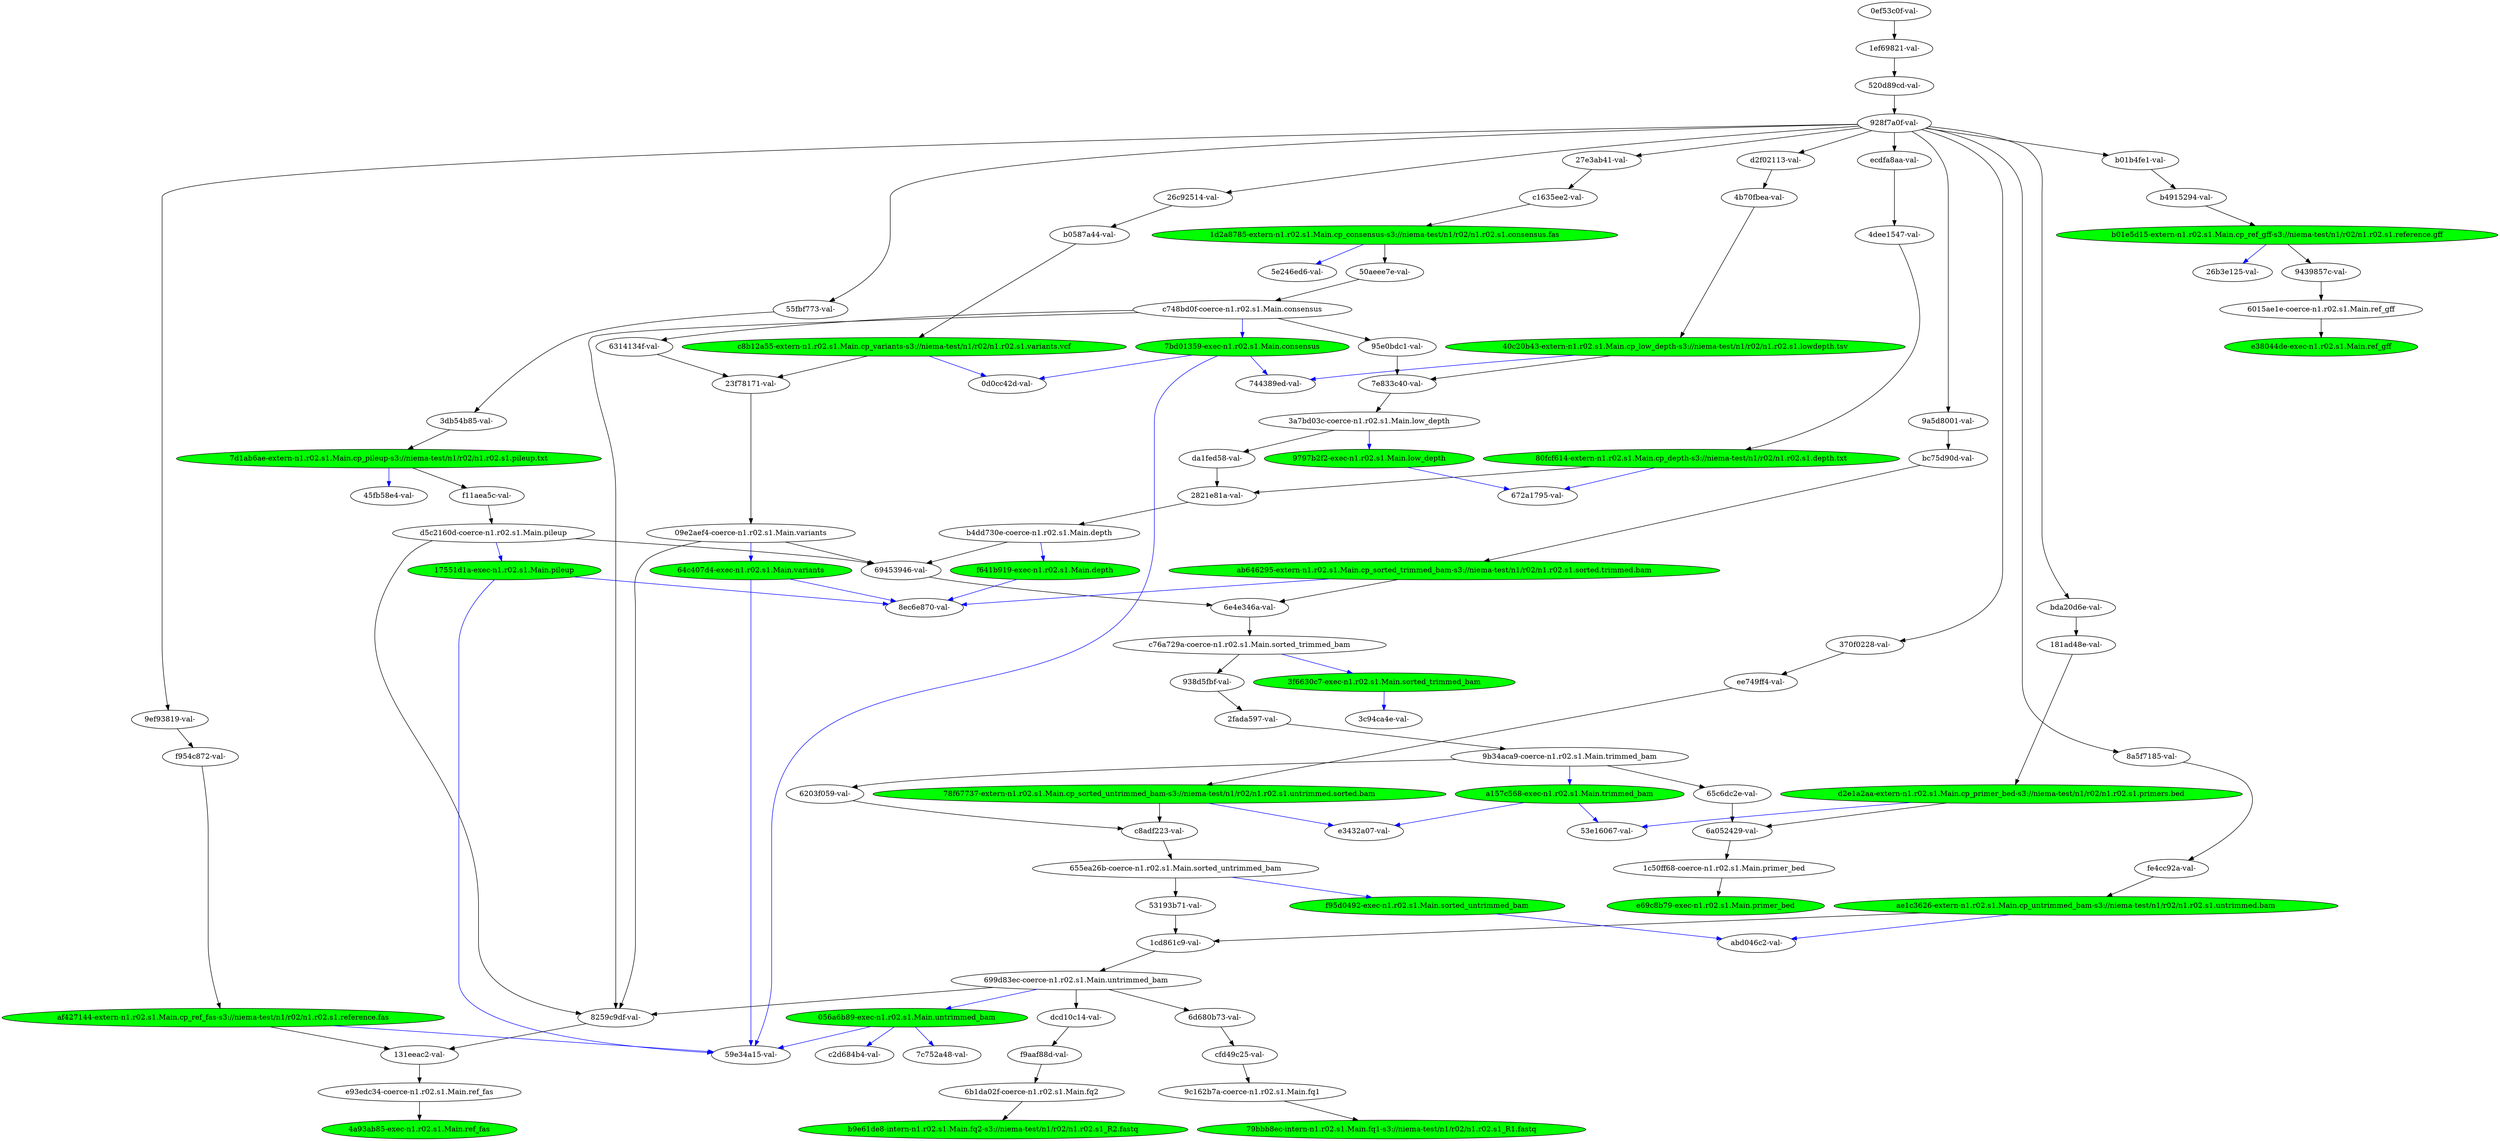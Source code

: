 strict digraph "reflow flowgraph sha256:7e8dd1be6801f5d90e333d08a10b24f2f5e644f047c370cbe9f96bed0d340e93" {
// Node definitions.
"056a6b89-exec-n1.r02.s1.Main.untrimmed_bam" [
fillcolor=green
style=filled
];
"09e2aef4-coerce-n1.r02.s1.Main.variants";
"0d0cc42d-val-";
"0ef53c0f-val-";
"131eeac2-val-";
"17551d1a-exec-n1.r02.s1.Main.pileup" [
fillcolor=green
style=filled
];
"181ad48e-val-";
"1c50ff68-coerce-n1.r02.s1.Main.primer_bed";
"1cd861c9-val-";
"1d2a8785-extern-n1.r02.s1.Main.cp_consensus-s3://niema-test/n1/r02/n1.r02.s1.consensus.fas" [
fillcolor=green
style=filled
];
"1ef69821-val-";
"23f78171-val-";
"26b3e125-val-";
"26c92514-val-";
"27e3ab41-val-";
"2821e81a-val-";
"2fada597-val-";
"370f0228-val-";
"3a7bd03c-coerce-n1.r02.s1.Main.low_depth";
"3c94ca4e-val-";
"3db54b85-val-";
"3f6630c7-exec-n1.r02.s1.Main.sorted_trimmed_bam" [
fillcolor=green
style=filled
];
"40c20b43-extern-n1.r02.s1.Main.cp_low_depth-s3://niema-test/n1/r02/n1.r02.s1.lowdepth.tsv" [
fillcolor=green
style=filled
];
"45fb58e4-val-";
"4a93ab85-exec-n1.r02.s1.Main.ref_fas" [
fillcolor=green
style=filled
];
"4b70fbea-val-";
"4dee1547-val-";
"50aeee7e-val-";
"520d89cd-val-";
"53193b71-val-";
"53e16067-val-";
"55fbf773-val-";
"59e34a15-val-";
"5e246ed6-val-";
"6015ae1e-coerce-n1.r02.s1.Main.ref_gff";
"6203f059-val-";
"6314134f-val-";
"64c407d4-exec-n1.r02.s1.Main.variants" [
fillcolor=green
style=filled
];
"655ea26b-coerce-n1.r02.s1.Main.sorted_untrimmed_bam";
"65c6dc2e-val-";
"672a1795-val-";
"69453946-val-";
"699d83ec-coerce-n1.r02.s1.Main.untrimmed_bam";
"6a052429-val-";
"6b1da02f-coerce-n1.r02.s1.Main.fq2";
"6d680b73-val-";
"6e4e346a-val-";
"744389ed-val-";
"78f67737-extern-n1.r02.s1.Main.cp_sorted_untrimmed_bam-s3://niema-test/n1/r02/n1.r02.s1.untrimmed.sorted.bam" [
fillcolor=green
style=filled
];
"79bbb8ec-intern-n1.r02.s1.Main.fq1-s3://niema-test/n1/r02/n1.r02.s1_R1.fastq" [
fillcolor=green
style=filled
];
"7bd01359-exec-n1.r02.s1.Main.consensus" [
fillcolor=green
style=filled
];
"7c752a48-val-";
"7d1ab6ae-extern-n1.r02.s1.Main.cp_pileup-s3://niema-test/n1/r02/n1.r02.s1.pileup.txt" [
fillcolor=green
style=filled
];
"7e833c40-val-";
"80fcf614-extern-n1.r02.s1.Main.cp_depth-s3://niema-test/n1/r02/n1.r02.s1.depth.txt" [
fillcolor=green
style=filled
];
"8259c9df-val-";
"8a5f7185-val-";
"8ec6e870-val-";
"928f7a0f-val-";
"938d5fbf-val-";
"9439857c-val-";
"95e0bdc1-val-";
"9797b2f2-exec-n1.r02.s1.Main.low_depth" [
fillcolor=green
style=filled
];
"9a5d8001-val-";
"9b34aca9-coerce-n1.r02.s1.Main.trimmed_bam";
"9c162b7a-coerce-n1.r02.s1.Main.fq1";
"9ef93819-val-";
"a157c568-exec-n1.r02.s1.Main.trimmed_bam" [
fillcolor=green
style=filled
];
"ab646295-extern-n1.r02.s1.Main.cp_sorted_trimmed_bam-s3://niema-test/n1/r02/n1.r02.s1.sorted.trimmed.bam" [
fillcolor=green
style=filled
];
"abd046c2-val-";
"ae1c3626-extern-n1.r02.s1.Main.cp_untrimmed_bam-s3://niema-test/n1/r02/n1.r02.s1.untrimmed.bam" [
fillcolor=green
style=filled
];
"af427144-extern-n1.r02.s1.Main.cp_ref_fas-s3://niema-test/n1/r02/n1.r02.s1.reference.fas" [
fillcolor=green
style=filled
];
"b01b4fe1-val-";
"b01e5d15-extern-n1.r02.s1.Main.cp_ref_gff-s3://niema-test/n1/r02/n1.r02.s1.reference.gff" [
fillcolor=green
style=filled
];
"b0587a44-val-";
"b4915294-val-";
"b4dd730e-coerce-n1.r02.s1.Main.depth";
"b9e61de8-intern-n1.r02.s1.Main.fq2-s3://niema-test/n1/r02/n1.r02.s1_R2.fastq" [
fillcolor=green
style=filled
];
"bc75d90d-val-";
"bda20d6e-val-";
"c1635ee2-val-";
"c2d684b4-val-";
"c748bd0f-coerce-n1.r02.s1.Main.consensus";
"c76a729a-coerce-n1.r02.s1.Main.sorted_trimmed_bam";
"c8adf223-val-";
"c8b12a55-extern-n1.r02.s1.Main.cp_variants-s3://niema-test/n1/r02/n1.r02.s1.variants.vcf" [
fillcolor=green
style=filled
];
"cfd49c25-val-";
"d2e1a2aa-extern-n1.r02.s1.Main.cp_primer_bed-s3://niema-test/n1/r02/n1.r02.s1.primers.bed" [
fillcolor=green
style=filled
];
"d2f02113-val-";
"d5c2160d-coerce-n1.r02.s1.Main.pileup";
"da1fed58-val-";
"dcd10c14-val-";
"e3432a07-val-";
"e38044de-exec-n1.r02.s1.Main.ref_gff" [
fillcolor=green
style=filled
];
"e69c8b79-exec-n1.r02.s1.Main.primer_bed" [
fillcolor=green
style=filled
];
"e93edc34-coerce-n1.r02.s1.Main.ref_fas";
"ecdfa8aa-val-";
"ee749ff4-val-";
"f11aea5c-val-";
"f641b919-exec-n1.r02.s1.Main.depth" [
fillcolor=green
style=filled
];
"f954c872-val-";
"f95d0492-exec-n1.r02.s1.Main.sorted_untrimmed_bam" [
fillcolor=green
style=filled
];
"f9aaf88d-val-";
"fe4cc92a-val-";

// Edge definitions.
"056a6b89-exec-n1.r02.s1.Main.untrimmed_bam" -> "59e34a15-val-" [
dynamic=true
color=blue
];
"056a6b89-exec-n1.r02.s1.Main.untrimmed_bam" -> "7c752a48-val-" [
dynamic=true
color=blue
];
"056a6b89-exec-n1.r02.s1.Main.untrimmed_bam" -> "c2d684b4-val-" [
dynamic=true
color=blue
];
"09e2aef4-coerce-n1.r02.s1.Main.variants" -> "64c407d4-exec-n1.r02.s1.Main.variants" [
dynamic=true
color=blue
];
"09e2aef4-coerce-n1.r02.s1.Main.variants" -> "69453946-val-" [dynamic=false];
"09e2aef4-coerce-n1.r02.s1.Main.variants" -> "8259c9df-val-" [dynamic=false];
"0ef53c0f-val-" -> "1ef69821-val-" [dynamic=false];
"131eeac2-val-" -> "e93edc34-coerce-n1.r02.s1.Main.ref_fas" [dynamic=false];
"17551d1a-exec-n1.r02.s1.Main.pileup" -> "59e34a15-val-" [
dynamic=true
color=blue
];
"17551d1a-exec-n1.r02.s1.Main.pileup" -> "8ec6e870-val-" [
dynamic=true
color=blue
];
"181ad48e-val-" -> "d2e1a2aa-extern-n1.r02.s1.Main.cp_primer_bed-s3://niema-test/n1/r02/n1.r02.s1.primers.bed" [dynamic=false];
"1c50ff68-coerce-n1.r02.s1.Main.primer_bed" -> "e69c8b79-exec-n1.r02.s1.Main.primer_bed" [dynamic=false];
"1cd861c9-val-" -> "699d83ec-coerce-n1.r02.s1.Main.untrimmed_bam" [dynamic=false];
"1d2a8785-extern-n1.r02.s1.Main.cp_consensus-s3://niema-test/n1/r02/n1.r02.s1.consensus.fas" -> "50aeee7e-val-" [dynamic=false];
"1d2a8785-extern-n1.r02.s1.Main.cp_consensus-s3://niema-test/n1/r02/n1.r02.s1.consensus.fas" -> "5e246ed6-val-" [
dynamic=true
color=blue
];
"1ef69821-val-" -> "520d89cd-val-" [dynamic=false];
"23f78171-val-" -> "09e2aef4-coerce-n1.r02.s1.Main.variants" [dynamic=false];
"26c92514-val-" -> "b0587a44-val-" [dynamic=false];
"27e3ab41-val-" -> "c1635ee2-val-" [dynamic=false];
"2821e81a-val-" -> "b4dd730e-coerce-n1.r02.s1.Main.depth" [dynamic=false];
"2fada597-val-" -> "9b34aca9-coerce-n1.r02.s1.Main.trimmed_bam" [dynamic=false];
"370f0228-val-" -> "ee749ff4-val-" [dynamic=false];
"3a7bd03c-coerce-n1.r02.s1.Main.low_depth" -> "9797b2f2-exec-n1.r02.s1.Main.low_depth" [
dynamic=true
color=blue
];
"3a7bd03c-coerce-n1.r02.s1.Main.low_depth" -> "da1fed58-val-" [dynamic=false];
"3db54b85-val-" -> "7d1ab6ae-extern-n1.r02.s1.Main.cp_pileup-s3://niema-test/n1/r02/n1.r02.s1.pileup.txt" [dynamic=false];
"3f6630c7-exec-n1.r02.s1.Main.sorted_trimmed_bam" -> "3c94ca4e-val-" [
dynamic=true
color=blue
];
"40c20b43-extern-n1.r02.s1.Main.cp_low_depth-s3://niema-test/n1/r02/n1.r02.s1.lowdepth.tsv" -> "744389ed-val-" [
dynamic=true
color=blue
];
"40c20b43-extern-n1.r02.s1.Main.cp_low_depth-s3://niema-test/n1/r02/n1.r02.s1.lowdepth.tsv" -> "7e833c40-val-" [dynamic=false];
"4b70fbea-val-" -> "40c20b43-extern-n1.r02.s1.Main.cp_low_depth-s3://niema-test/n1/r02/n1.r02.s1.lowdepth.tsv" [dynamic=false];
"4dee1547-val-" -> "80fcf614-extern-n1.r02.s1.Main.cp_depth-s3://niema-test/n1/r02/n1.r02.s1.depth.txt" [dynamic=false];
"50aeee7e-val-" -> "c748bd0f-coerce-n1.r02.s1.Main.consensus" [dynamic=false];
"520d89cd-val-" -> "928f7a0f-val-" [dynamic=false];
"53193b71-val-" -> "1cd861c9-val-" [dynamic=false];
"55fbf773-val-" -> "3db54b85-val-" [dynamic=false];
"6015ae1e-coerce-n1.r02.s1.Main.ref_gff" -> "e38044de-exec-n1.r02.s1.Main.ref_gff" [dynamic=false];
"6203f059-val-" -> "c8adf223-val-" [dynamic=false];
"6314134f-val-" -> "23f78171-val-" [dynamic=false];
"64c407d4-exec-n1.r02.s1.Main.variants" -> "59e34a15-val-" [
dynamic=true
color=blue
];
"64c407d4-exec-n1.r02.s1.Main.variants" -> "8ec6e870-val-" [
dynamic=true
color=blue
];
"655ea26b-coerce-n1.r02.s1.Main.sorted_untrimmed_bam" -> "53193b71-val-" [dynamic=false];
"655ea26b-coerce-n1.r02.s1.Main.sorted_untrimmed_bam" -> "f95d0492-exec-n1.r02.s1.Main.sorted_untrimmed_bam" [
dynamic=true
color=blue
];
"65c6dc2e-val-" -> "6a052429-val-" [dynamic=false];
"69453946-val-" -> "6e4e346a-val-" [dynamic=false];
"699d83ec-coerce-n1.r02.s1.Main.untrimmed_bam" -> "056a6b89-exec-n1.r02.s1.Main.untrimmed_bam" [
dynamic=true
color=blue
];
"699d83ec-coerce-n1.r02.s1.Main.untrimmed_bam" -> "6d680b73-val-" [dynamic=false];
"699d83ec-coerce-n1.r02.s1.Main.untrimmed_bam" -> "8259c9df-val-" [dynamic=false];
"699d83ec-coerce-n1.r02.s1.Main.untrimmed_bam" -> "dcd10c14-val-" [dynamic=false];
"6a052429-val-" -> "1c50ff68-coerce-n1.r02.s1.Main.primer_bed" [dynamic=false];
"6b1da02f-coerce-n1.r02.s1.Main.fq2" -> "b9e61de8-intern-n1.r02.s1.Main.fq2-s3://niema-test/n1/r02/n1.r02.s1_R2.fastq" [dynamic=false];
"6d680b73-val-" -> "cfd49c25-val-" [dynamic=false];
"6e4e346a-val-" -> "c76a729a-coerce-n1.r02.s1.Main.sorted_trimmed_bam" [dynamic=false];
"78f67737-extern-n1.r02.s1.Main.cp_sorted_untrimmed_bam-s3://niema-test/n1/r02/n1.r02.s1.untrimmed.sorted.bam" -> "c8adf223-val-" [dynamic=false];
"78f67737-extern-n1.r02.s1.Main.cp_sorted_untrimmed_bam-s3://niema-test/n1/r02/n1.r02.s1.untrimmed.sorted.bam" -> "e3432a07-val-" [
dynamic=true
color=blue
];
"7bd01359-exec-n1.r02.s1.Main.consensus" -> "0d0cc42d-val-" [
dynamic=true
color=blue
];
"7bd01359-exec-n1.r02.s1.Main.consensus" -> "59e34a15-val-" [
dynamic=true
color=blue
];
"7bd01359-exec-n1.r02.s1.Main.consensus" -> "744389ed-val-" [
dynamic=true
color=blue
];
"7d1ab6ae-extern-n1.r02.s1.Main.cp_pileup-s3://niema-test/n1/r02/n1.r02.s1.pileup.txt" -> "45fb58e4-val-" [
dynamic=true
color=blue
];
"7d1ab6ae-extern-n1.r02.s1.Main.cp_pileup-s3://niema-test/n1/r02/n1.r02.s1.pileup.txt" -> "f11aea5c-val-" [dynamic=false];
"7e833c40-val-" -> "3a7bd03c-coerce-n1.r02.s1.Main.low_depth" [dynamic=false];
"80fcf614-extern-n1.r02.s1.Main.cp_depth-s3://niema-test/n1/r02/n1.r02.s1.depth.txt" -> "2821e81a-val-" [dynamic=false];
"80fcf614-extern-n1.r02.s1.Main.cp_depth-s3://niema-test/n1/r02/n1.r02.s1.depth.txt" -> "672a1795-val-" [
dynamic=true
color=blue
];
"8259c9df-val-" -> "131eeac2-val-" [dynamic=false];
"8a5f7185-val-" -> "fe4cc92a-val-" [dynamic=false];
"928f7a0f-val-" -> "26c92514-val-" [dynamic=false];
"928f7a0f-val-" -> "27e3ab41-val-" [dynamic=false];
"928f7a0f-val-" -> "370f0228-val-" [dynamic=false];
"928f7a0f-val-" -> "55fbf773-val-" [dynamic=false];
"928f7a0f-val-" -> "8a5f7185-val-" [dynamic=false];
"928f7a0f-val-" -> "9a5d8001-val-" [dynamic=false];
"928f7a0f-val-" -> "9ef93819-val-" [dynamic=false];
"928f7a0f-val-" -> "b01b4fe1-val-" [dynamic=false];
"928f7a0f-val-" -> "bda20d6e-val-" [dynamic=false];
"928f7a0f-val-" -> "d2f02113-val-" [dynamic=false];
"928f7a0f-val-" -> "ecdfa8aa-val-" [dynamic=false];
"938d5fbf-val-" -> "2fada597-val-" [dynamic=false];
"9439857c-val-" -> "6015ae1e-coerce-n1.r02.s1.Main.ref_gff" [dynamic=false];
"95e0bdc1-val-" -> "7e833c40-val-" [dynamic=false];
"9797b2f2-exec-n1.r02.s1.Main.low_depth" -> "672a1795-val-" [
dynamic=true
color=blue
];
"9a5d8001-val-" -> "bc75d90d-val-" [dynamic=false];
"9b34aca9-coerce-n1.r02.s1.Main.trimmed_bam" -> "6203f059-val-" [dynamic=false];
"9b34aca9-coerce-n1.r02.s1.Main.trimmed_bam" -> "65c6dc2e-val-" [dynamic=false];
"9b34aca9-coerce-n1.r02.s1.Main.trimmed_bam" -> "a157c568-exec-n1.r02.s1.Main.trimmed_bam" [
dynamic=true
color=blue
];
"9c162b7a-coerce-n1.r02.s1.Main.fq1" -> "79bbb8ec-intern-n1.r02.s1.Main.fq1-s3://niema-test/n1/r02/n1.r02.s1_R1.fastq" [dynamic=false];
"9ef93819-val-" -> "f954c872-val-" [dynamic=false];
"a157c568-exec-n1.r02.s1.Main.trimmed_bam" -> "53e16067-val-" [
dynamic=true
color=blue
];
"a157c568-exec-n1.r02.s1.Main.trimmed_bam" -> "e3432a07-val-" [
dynamic=true
color=blue
];
"ab646295-extern-n1.r02.s1.Main.cp_sorted_trimmed_bam-s3://niema-test/n1/r02/n1.r02.s1.sorted.trimmed.bam" -> "6e4e346a-val-" [dynamic=false];
"ab646295-extern-n1.r02.s1.Main.cp_sorted_trimmed_bam-s3://niema-test/n1/r02/n1.r02.s1.sorted.trimmed.bam" -> "8ec6e870-val-" [
dynamic=true
color=blue
];
"ae1c3626-extern-n1.r02.s1.Main.cp_untrimmed_bam-s3://niema-test/n1/r02/n1.r02.s1.untrimmed.bam" -> "1cd861c9-val-" [dynamic=false];
"ae1c3626-extern-n1.r02.s1.Main.cp_untrimmed_bam-s3://niema-test/n1/r02/n1.r02.s1.untrimmed.bam" -> "abd046c2-val-" [
dynamic=true
color=blue
];
"af427144-extern-n1.r02.s1.Main.cp_ref_fas-s3://niema-test/n1/r02/n1.r02.s1.reference.fas" -> "131eeac2-val-" [dynamic=false];
"af427144-extern-n1.r02.s1.Main.cp_ref_fas-s3://niema-test/n1/r02/n1.r02.s1.reference.fas" -> "59e34a15-val-" [
dynamic=true
color=blue
];
"b01b4fe1-val-" -> "b4915294-val-" [dynamic=false];
"b01e5d15-extern-n1.r02.s1.Main.cp_ref_gff-s3://niema-test/n1/r02/n1.r02.s1.reference.gff" -> "26b3e125-val-" [
dynamic=true
color=blue
];
"b01e5d15-extern-n1.r02.s1.Main.cp_ref_gff-s3://niema-test/n1/r02/n1.r02.s1.reference.gff" -> "9439857c-val-" [dynamic=false];
"b0587a44-val-" -> "c8b12a55-extern-n1.r02.s1.Main.cp_variants-s3://niema-test/n1/r02/n1.r02.s1.variants.vcf" [dynamic=false];
"b4915294-val-" -> "b01e5d15-extern-n1.r02.s1.Main.cp_ref_gff-s3://niema-test/n1/r02/n1.r02.s1.reference.gff" [dynamic=false];
"b4dd730e-coerce-n1.r02.s1.Main.depth" -> "69453946-val-" [dynamic=false];
"b4dd730e-coerce-n1.r02.s1.Main.depth" -> "f641b919-exec-n1.r02.s1.Main.depth" [
dynamic=true
color=blue
];
"bc75d90d-val-" -> "ab646295-extern-n1.r02.s1.Main.cp_sorted_trimmed_bam-s3://niema-test/n1/r02/n1.r02.s1.sorted.trimmed.bam" [dynamic=false];
"bda20d6e-val-" -> "181ad48e-val-" [dynamic=false];
"c1635ee2-val-" -> "1d2a8785-extern-n1.r02.s1.Main.cp_consensus-s3://niema-test/n1/r02/n1.r02.s1.consensus.fas" [dynamic=false];
"c748bd0f-coerce-n1.r02.s1.Main.consensus" -> "6314134f-val-" [dynamic=false];
"c748bd0f-coerce-n1.r02.s1.Main.consensus" -> "7bd01359-exec-n1.r02.s1.Main.consensus" [
dynamic=true
color=blue
];
"c748bd0f-coerce-n1.r02.s1.Main.consensus" -> "8259c9df-val-" [dynamic=false];
"c748bd0f-coerce-n1.r02.s1.Main.consensus" -> "95e0bdc1-val-" [dynamic=false];
"c76a729a-coerce-n1.r02.s1.Main.sorted_trimmed_bam" -> "3f6630c7-exec-n1.r02.s1.Main.sorted_trimmed_bam" [
dynamic=true
color=blue
];
"c76a729a-coerce-n1.r02.s1.Main.sorted_trimmed_bam" -> "938d5fbf-val-" [dynamic=false];
"c8adf223-val-" -> "655ea26b-coerce-n1.r02.s1.Main.sorted_untrimmed_bam" [dynamic=false];
"c8b12a55-extern-n1.r02.s1.Main.cp_variants-s3://niema-test/n1/r02/n1.r02.s1.variants.vcf" -> "0d0cc42d-val-" [
dynamic=true
color=blue
];
"c8b12a55-extern-n1.r02.s1.Main.cp_variants-s3://niema-test/n1/r02/n1.r02.s1.variants.vcf" -> "23f78171-val-" [dynamic=false];
"cfd49c25-val-" -> "9c162b7a-coerce-n1.r02.s1.Main.fq1" [dynamic=false];
"d2e1a2aa-extern-n1.r02.s1.Main.cp_primer_bed-s3://niema-test/n1/r02/n1.r02.s1.primers.bed" -> "53e16067-val-" [
dynamic=true
color=blue
];
"d2e1a2aa-extern-n1.r02.s1.Main.cp_primer_bed-s3://niema-test/n1/r02/n1.r02.s1.primers.bed" -> "6a052429-val-" [dynamic=false];
"d2f02113-val-" -> "4b70fbea-val-" [dynamic=false];
"d5c2160d-coerce-n1.r02.s1.Main.pileup" -> "17551d1a-exec-n1.r02.s1.Main.pileup" [
dynamic=true
color=blue
];
"d5c2160d-coerce-n1.r02.s1.Main.pileup" -> "69453946-val-" [dynamic=false];
"d5c2160d-coerce-n1.r02.s1.Main.pileup" -> "8259c9df-val-" [dynamic=false];
"da1fed58-val-" -> "2821e81a-val-" [dynamic=false];
"dcd10c14-val-" -> "f9aaf88d-val-" [dynamic=false];
"e93edc34-coerce-n1.r02.s1.Main.ref_fas" -> "4a93ab85-exec-n1.r02.s1.Main.ref_fas" [dynamic=false];
"ecdfa8aa-val-" -> "4dee1547-val-" [dynamic=false];
"ee749ff4-val-" -> "78f67737-extern-n1.r02.s1.Main.cp_sorted_untrimmed_bam-s3://niema-test/n1/r02/n1.r02.s1.untrimmed.sorted.bam" [dynamic=false];
"f11aea5c-val-" -> "d5c2160d-coerce-n1.r02.s1.Main.pileup" [dynamic=false];
"f641b919-exec-n1.r02.s1.Main.depth" -> "8ec6e870-val-" [
dynamic=true
color=blue
];
"f954c872-val-" -> "af427144-extern-n1.r02.s1.Main.cp_ref_fas-s3://niema-test/n1/r02/n1.r02.s1.reference.fas" [dynamic=false];
"f95d0492-exec-n1.r02.s1.Main.sorted_untrimmed_bam" -> "abd046c2-val-" [
dynamic=true
color=blue
];
"f9aaf88d-val-" -> "6b1da02f-coerce-n1.r02.s1.Main.fq2" [dynamic=false];
"fe4cc92a-val-" -> "ae1c3626-extern-n1.r02.s1.Main.cp_untrimmed_bam-s3://niema-test/n1/r02/n1.r02.s1.untrimmed.bam" [dynamic=false];
}